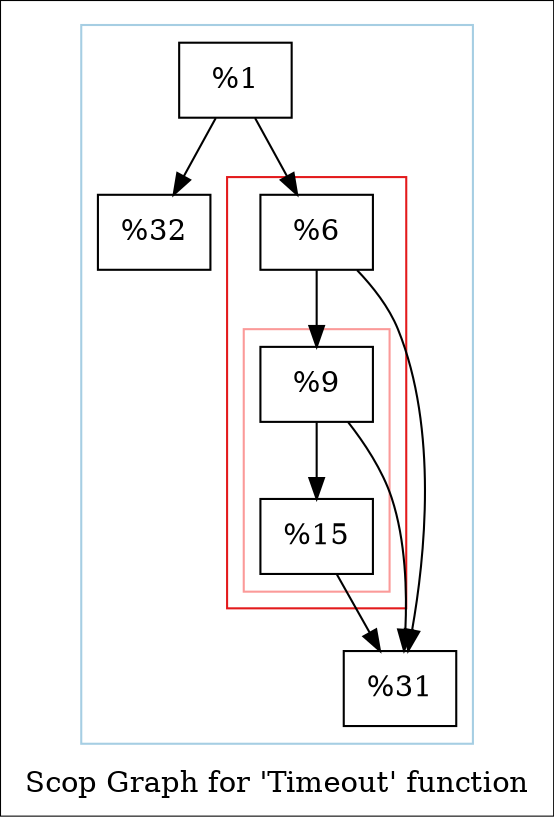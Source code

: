 digraph "Scop Graph for 'Timeout' function" {
	label="Scop Graph for 'Timeout' function";

	Node0x1d91a10 [shape=record,label="{%1}"];
	Node0x1d91a10 -> Node0x1da4d10;
	Node0x1d91a10 -> Node0x1d59580;
	Node0x1da4d10 [shape=record,label="{%32}"];
	Node0x1d59580 [shape=record,label="{%6}"];
	Node0x1d59580 -> Node0x1dac6b0;
	Node0x1d59580 -> Node0x1d52f50;
	Node0x1dac6b0 [shape=record,label="{%9}"];
	Node0x1dac6b0 -> Node0x1d451e0;
	Node0x1dac6b0 -> Node0x1d52f50;
	Node0x1d451e0 [shape=record,label="{%15}"];
	Node0x1d451e0 -> Node0x1d52f50;
	Node0x1d52f50 [shape=record,label="{%31}"];
	colorscheme = "paired12"
        subgraph cluster_0x1e056f0 {
          label = "";
          style = solid;
          color = 1
          subgraph cluster_0x1e05870 {
            label = "";
            style = solid;
            color = 6
            subgraph cluster_0x1e057f0 {
              label = "";
              style = solid;
              color = 5
              Node0x1dac6b0;
              Node0x1d451e0;
            }
            Node0x1d59580;
          }
          Node0x1d91a10;
          Node0x1da4d10;
          Node0x1d52f50;
        }
}
